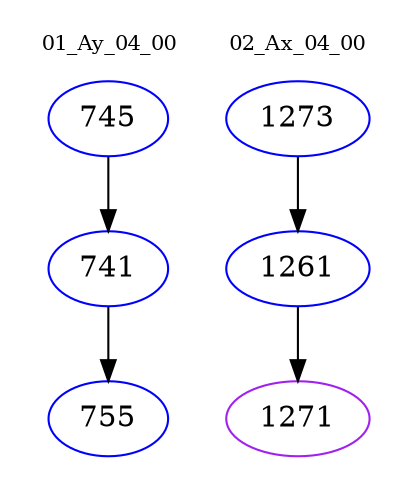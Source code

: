 digraph{
subgraph cluster_0 {
color = white
label = "01_Ay_04_00";
fontsize=10;
T0_745 [label="745", color="blue"]
T0_745 -> T0_741 [color="black"]
T0_741 [label="741", color="blue"]
T0_741 -> T0_755 [color="black"]
T0_755 [label="755", color="blue"]
}
subgraph cluster_1 {
color = white
label = "02_Ax_04_00";
fontsize=10;
T1_1273 [label="1273", color="blue"]
T1_1273 -> T1_1261 [color="black"]
T1_1261 [label="1261", color="blue"]
T1_1261 -> T1_1271 [color="black"]
T1_1271 [label="1271", color="purple"]
}
}
